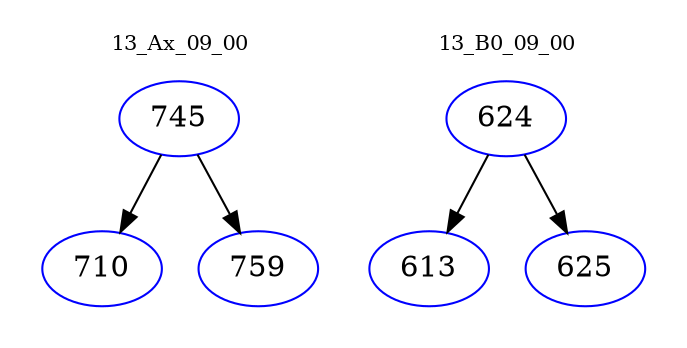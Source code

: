 digraph{
subgraph cluster_0 {
color = white
label = "13_Ax_09_00";
fontsize=10;
T0_745 [label="745", color="blue"]
T0_745 -> T0_710 [color="black"]
T0_710 [label="710", color="blue"]
T0_745 -> T0_759 [color="black"]
T0_759 [label="759", color="blue"]
}
subgraph cluster_1 {
color = white
label = "13_B0_09_00";
fontsize=10;
T1_624 [label="624", color="blue"]
T1_624 -> T1_613 [color="black"]
T1_613 [label="613", color="blue"]
T1_624 -> T1_625 [color="black"]
T1_625 [label="625", color="blue"]
}
}
